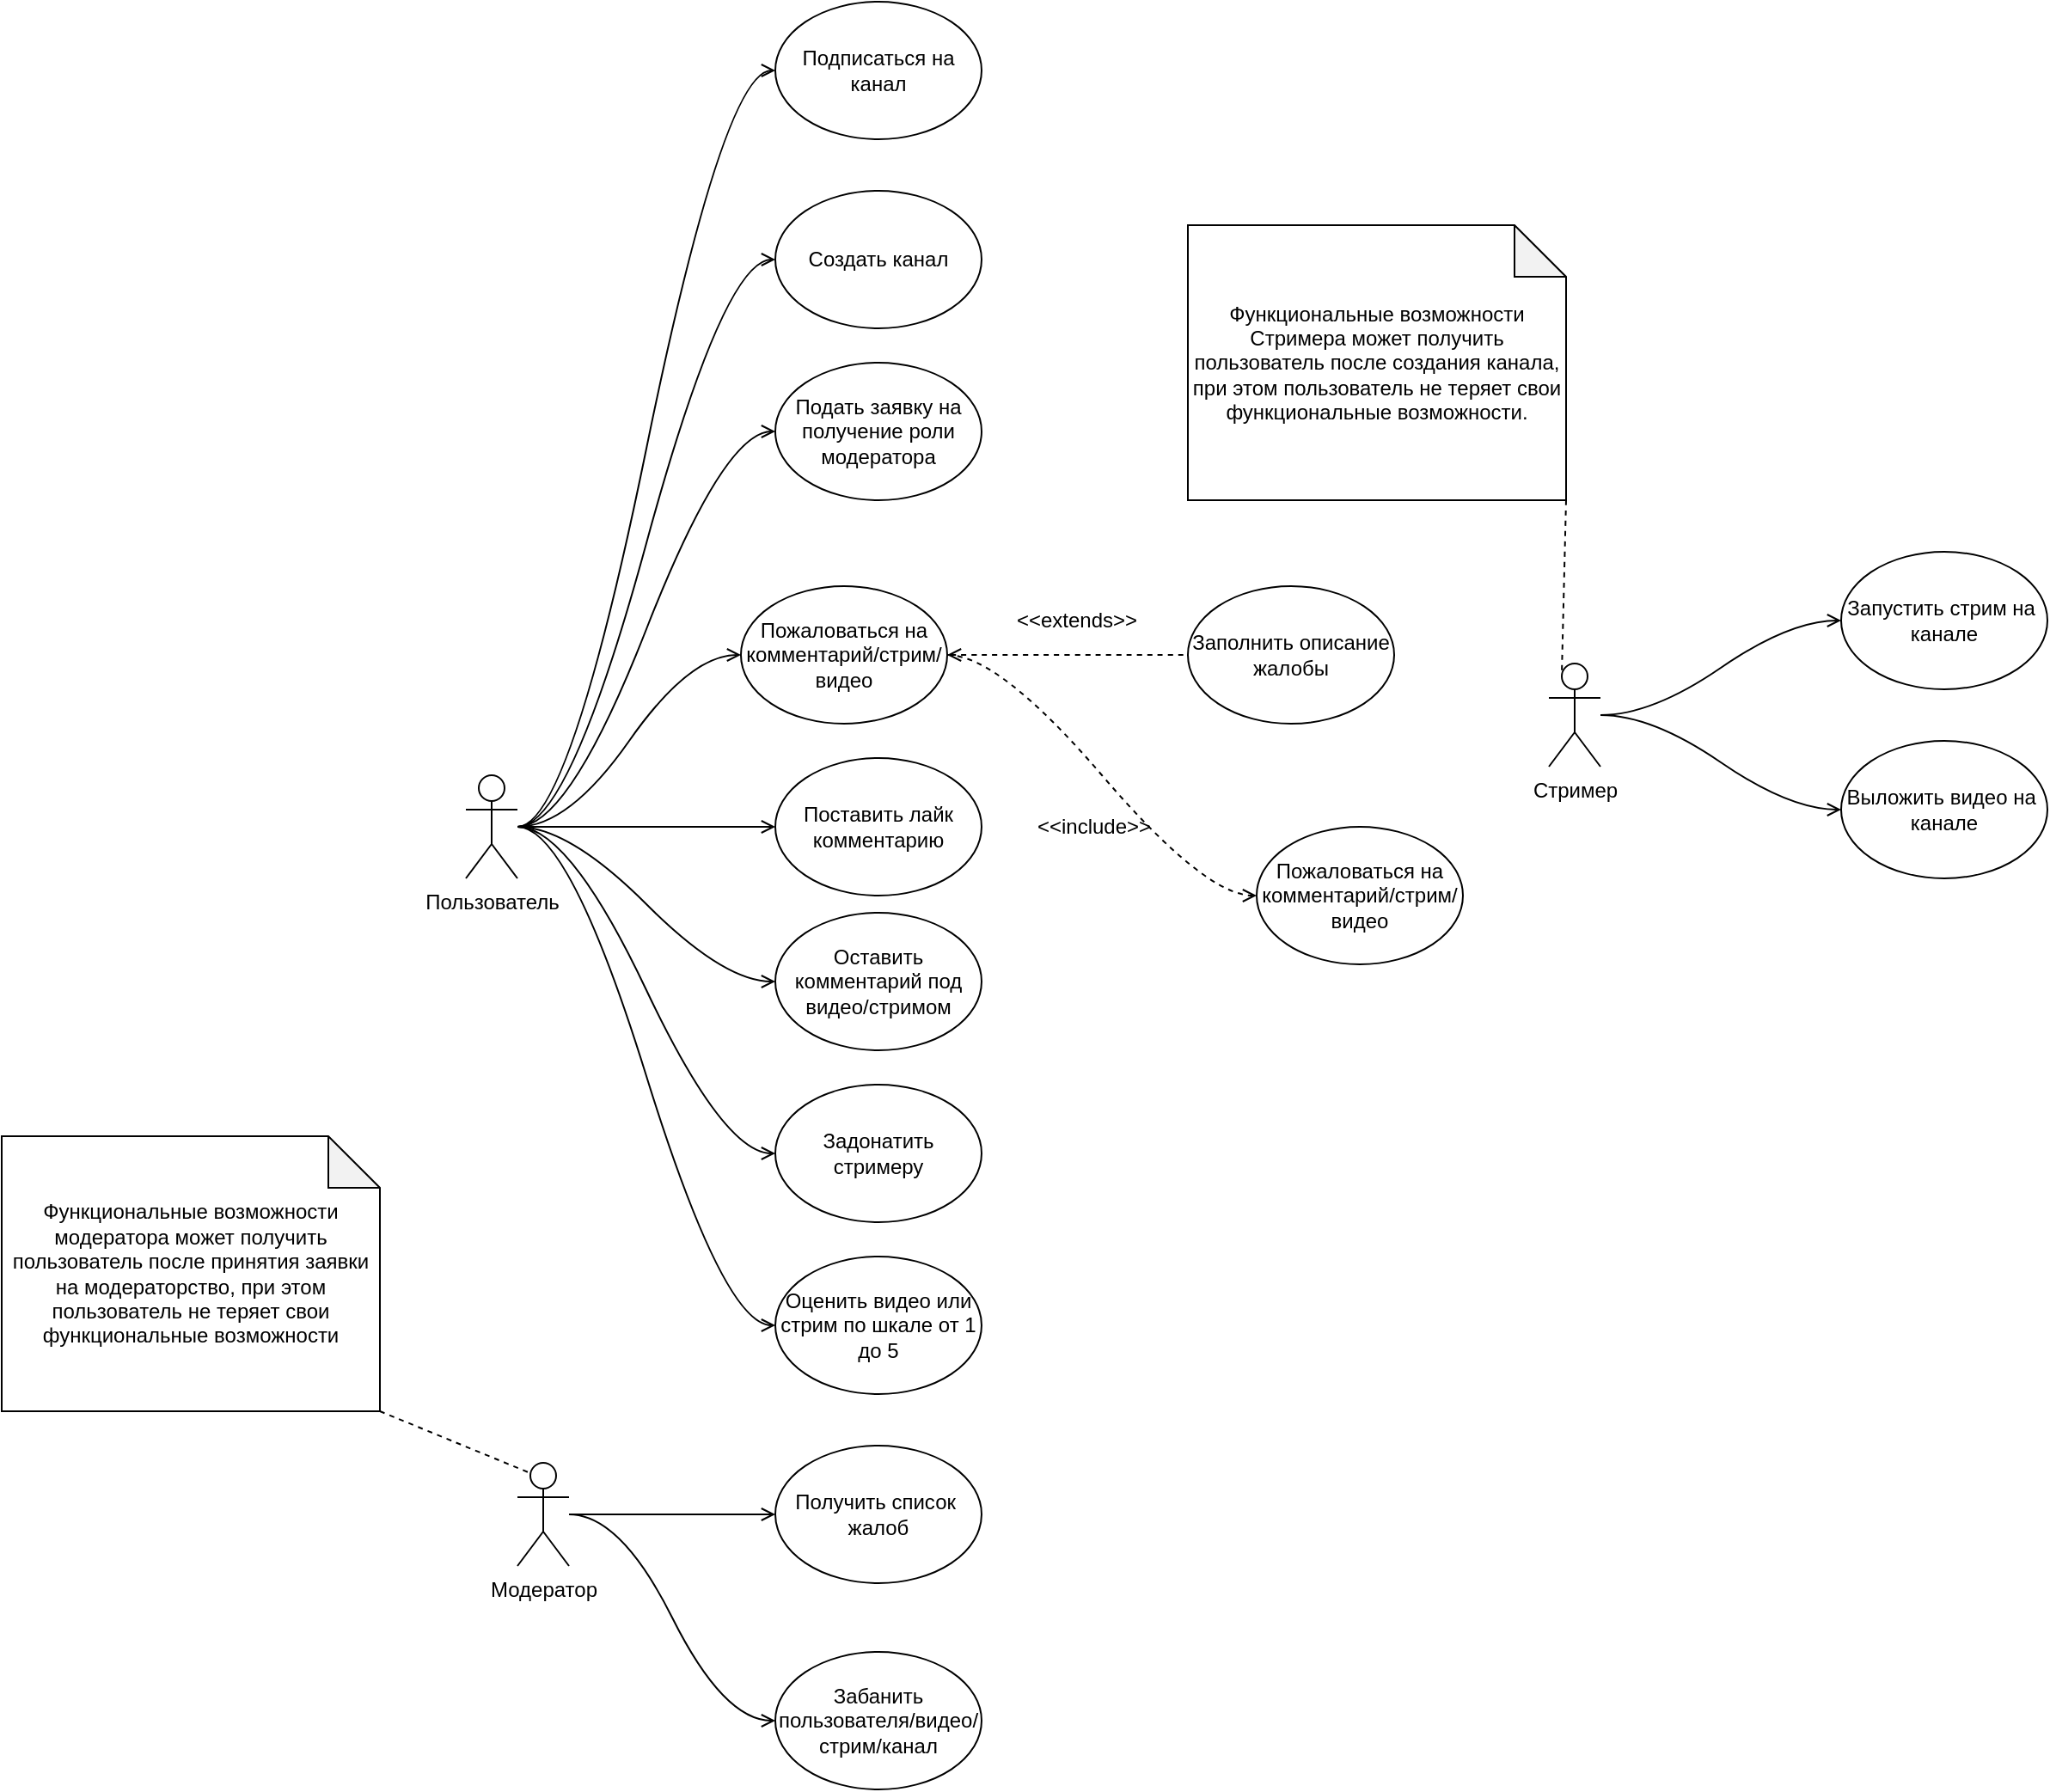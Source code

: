 <mxfile version="16.6.1" type="github">
  <diagram id="3b7zyBsEo7-Uq_8gr8gD" name="Page-1">
    <mxGraphModel dx="2035" dy="1735" grid="1" gridSize="10" guides="1" tooltips="1" connect="1" arrows="1" fold="1" page="1" pageScale="1" pageWidth="850" pageHeight="1100" math="0" shadow="0">
      <root>
        <mxCell id="0" />
        <mxCell id="1" parent="0" />
        <mxCell id="tC24F0ibOgKhYHNWl2Ua-15" style="edgeStyle=orthogonalEdgeStyle;orthogonalLoop=1;jettySize=auto;html=1;endArrow=open;endFill=0;curved=1;" edge="1" parent="1" source="tC24F0ibOgKhYHNWl2Ua-1" target="tC24F0ibOgKhYHNWl2Ua-10">
          <mxGeometry relative="1" as="geometry" />
        </mxCell>
        <mxCell id="tC24F0ibOgKhYHNWl2Ua-16" style="edgeStyle=entityRelationEdgeStyle;orthogonalLoop=1;jettySize=auto;html=1;entryX=0;entryY=0.5;entryDx=0;entryDy=0;endArrow=open;endFill=0;curved=1;" edge="1" parent="1" target="tC24F0ibOgKhYHNWl2Ua-8">
          <mxGeometry relative="1" as="geometry">
            <mxPoint x="90" y="430" as="sourcePoint" />
          </mxGeometry>
        </mxCell>
        <mxCell id="tC24F0ibOgKhYHNWl2Ua-27" style="edgeStyle=entityRelationEdgeStyle;curved=1;orthogonalLoop=1;jettySize=auto;html=1;endArrow=open;endFill=0;" edge="1" parent="1" source="tC24F0ibOgKhYHNWl2Ua-1" target="tC24F0ibOgKhYHNWl2Ua-11">
          <mxGeometry relative="1" as="geometry" />
        </mxCell>
        <mxCell id="tC24F0ibOgKhYHNWl2Ua-29" style="edgeStyle=entityRelationEdgeStyle;curved=1;orthogonalLoop=1;jettySize=auto;html=1;endArrow=open;endFill=0;" edge="1" parent="1" source="tC24F0ibOgKhYHNWl2Ua-1" target="tC24F0ibOgKhYHNWl2Ua-12">
          <mxGeometry relative="1" as="geometry" />
        </mxCell>
        <mxCell id="tC24F0ibOgKhYHNWl2Ua-30" style="edgeStyle=entityRelationEdgeStyle;curved=1;orthogonalLoop=1;jettySize=auto;html=1;endArrow=open;endFill=0;" edge="1" parent="1" source="tC24F0ibOgKhYHNWl2Ua-1" target="tC24F0ibOgKhYHNWl2Ua-14">
          <mxGeometry relative="1" as="geometry" />
        </mxCell>
        <mxCell id="tC24F0ibOgKhYHNWl2Ua-31" style="edgeStyle=entityRelationEdgeStyle;curved=1;orthogonalLoop=1;jettySize=auto;html=1;endArrow=open;endFill=0;" edge="1" parent="1" source="tC24F0ibOgKhYHNWl2Ua-1" target="tC24F0ibOgKhYHNWl2Ua-4">
          <mxGeometry relative="1" as="geometry" />
        </mxCell>
        <mxCell id="tC24F0ibOgKhYHNWl2Ua-32" style="edgeStyle=entityRelationEdgeStyle;curved=1;orthogonalLoop=1;jettySize=auto;html=1;entryX=0;entryY=0.5;entryDx=0;entryDy=0;endArrow=open;endFill=0;" edge="1" parent="1" source="tC24F0ibOgKhYHNWl2Ua-1" target="tC24F0ibOgKhYHNWl2Ua-5">
          <mxGeometry relative="1" as="geometry" />
        </mxCell>
        <mxCell id="tC24F0ibOgKhYHNWl2Ua-33" style="edgeStyle=entityRelationEdgeStyle;curved=1;orthogonalLoop=1;jettySize=auto;html=1;entryX=0;entryY=0.5;entryDx=0;entryDy=0;endArrow=open;endFill=0;" edge="1" parent="1" source="tC24F0ibOgKhYHNWl2Ua-34" target="tC24F0ibOgKhYHNWl2Ua-7">
          <mxGeometry relative="1" as="geometry" />
        </mxCell>
        <mxCell id="tC24F0ibOgKhYHNWl2Ua-36" style="edgeStyle=entityRelationEdgeStyle;curved=1;orthogonalLoop=1;jettySize=auto;html=1;endArrow=open;endFill=0;" edge="1" parent="1" source="tC24F0ibOgKhYHNWl2Ua-1" target="tC24F0ibOgKhYHNWl2Ua-9">
          <mxGeometry relative="1" as="geometry" />
        </mxCell>
        <mxCell id="tC24F0ibOgKhYHNWl2Ua-1" value="Пользователь" style="shape=umlActor;verticalLabelPosition=bottom;verticalAlign=top;html=1;outlineConnect=0;labelPosition=center;align=center;" vertex="1" parent="1">
          <mxGeometry x="60" y="400" width="30" height="60" as="geometry" />
        </mxCell>
        <mxCell id="tC24F0ibOgKhYHNWl2Ua-4" value="Создать канал" style="ellipse;whiteSpace=wrap;html=1;" vertex="1" parent="1">
          <mxGeometry x="240" y="60" width="120" height="80" as="geometry" />
        </mxCell>
        <mxCell id="tC24F0ibOgKhYHNWl2Ua-5" value="Подписаться на канал" style="ellipse;whiteSpace=wrap;html=1;" vertex="1" parent="1">
          <mxGeometry x="240" y="-50" width="120" height="80" as="geometry" />
        </mxCell>
        <mxCell id="tC24F0ibOgKhYHNWl2Ua-6" value="Выложить видео на&amp;nbsp; канале" style="ellipse;whiteSpace=wrap;html=1;" vertex="1" parent="1">
          <mxGeometry x="860" y="380" width="120" height="80" as="geometry" />
        </mxCell>
        <mxCell id="tC24F0ibOgKhYHNWl2Ua-7" value="Запустить стрим на&amp;nbsp; канале" style="ellipse;whiteSpace=wrap;html=1;" vertex="1" parent="1">
          <mxGeometry x="860" y="270" width="120" height="80" as="geometry" />
        </mxCell>
        <mxCell id="tC24F0ibOgKhYHNWl2Ua-8" value="Оставить комментарий под видео/стримом" style="ellipse;whiteSpace=wrap;html=1;" vertex="1" parent="1">
          <mxGeometry x="240" y="480" width="120" height="80" as="geometry" />
        </mxCell>
        <mxCell id="tC24F0ibOgKhYHNWl2Ua-9" value="Оценить видео или стрим по шкале от 1 до 5" style="ellipse;whiteSpace=wrap;html=1;" vertex="1" parent="1">
          <mxGeometry x="240" y="680" width="120" height="80" as="geometry" />
        </mxCell>
        <mxCell id="tC24F0ibOgKhYHNWl2Ua-10" value="Поставить лайк комментарию" style="ellipse;whiteSpace=wrap;html=1;" vertex="1" parent="1">
          <mxGeometry x="240" y="390" width="120" height="80" as="geometry" />
        </mxCell>
        <mxCell id="tC24F0ibOgKhYHNWl2Ua-41" value="" style="edgeStyle=entityRelationEdgeStyle;curved=1;orthogonalLoop=1;jettySize=auto;html=1;endArrow=none;endFill=0;startArrow=open;startFill=0;dashed=1;" edge="1" parent="1" source="tC24F0ibOgKhYHNWl2Ua-11" target="tC24F0ibOgKhYHNWl2Ua-40">
          <mxGeometry relative="1" as="geometry" />
        </mxCell>
        <mxCell id="tC24F0ibOgKhYHNWl2Ua-47" value="" style="edgeStyle=entityRelationEdgeStyle;curved=1;orthogonalLoop=1;jettySize=auto;html=1;dashed=1;startArrow=none;startFill=0;endArrow=open;endFill=0;" edge="1" parent="1" source="tC24F0ibOgKhYHNWl2Ua-11" target="tC24F0ibOgKhYHNWl2Ua-46">
          <mxGeometry relative="1" as="geometry" />
        </mxCell>
        <mxCell id="tC24F0ibOgKhYHNWl2Ua-11" value="Пожаловаться на комментарий/стрим/видео" style="ellipse;whiteSpace=wrap;html=1;" vertex="1" parent="1">
          <mxGeometry x="220" y="290" width="120" height="80" as="geometry" />
        </mxCell>
        <mxCell id="tC24F0ibOgKhYHNWl2Ua-12" value="Подать заявку на получение роли модератора" style="ellipse;whiteSpace=wrap;html=1;" vertex="1" parent="1">
          <mxGeometry x="240" y="160" width="120" height="80" as="geometry" />
        </mxCell>
        <mxCell id="tC24F0ibOgKhYHNWl2Ua-14" value="Задонатить стримеру" style="ellipse;whiteSpace=wrap;html=1;" vertex="1" parent="1">
          <mxGeometry x="240" y="580" width="120" height="80" as="geometry" />
        </mxCell>
        <mxCell id="tC24F0ibOgKhYHNWl2Ua-20" style="edgeStyle=entityRelationEdgeStyle;curved=1;orthogonalLoop=1;jettySize=auto;html=1;entryX=0;entryY=0.5;entryDx=0;entryDy=0;endArrow=open;endFill=0;" edge="1" parent="1" source="tC24F0ibOgKhYHNWl2Ua-17" target="tC24F0ibOgKhYHNWl2Ua-18">
          <mxGeometry relative="1" as="geometry" />
        </mxCell>
        <mxCell id="tC24F0ibOgKhYHNWl2Ua-23" style="edgeStyle=entityRelationEdgeStyle;curved=1;orthogonalLoop=1;jettySize=auto;html=1;entryX=0;entryY=0.5;entryDx=0;entryDy=0;endArrow=open;endFill=0;" edge="1" parent="1" source="tC24F0ibOgKhYHNWl2Ua-17" target="tC24F0ibOgKhYHNWl2Ua-22">
          <mxGeometry relative="1" as="geometry" />
        </mxCell>
        <mxCell id="tC24F0ibOgKhYHNWl2Ua-17" value="Модератор" style="shape=umlActor;verticalLabelPosition=bottom;verticalAlign=top;html=1;outlineConnect=0;labelPosition=center;align=center;" vertex="1" parent="1">
          <mxGeometry x="90" y="800" width="30" height="60" as="geometry" />
        </mxCell>
        <mxCell id="tC24F0ibOgKhYHNWl2Ua-18" value="Получить список&amp;nbsp; жалоб" style="ellipse;whiteSpace=wrap;html=1;" vertex="1" parent="1">
          <mxGeometry x="240" y="790" width="120" height="80" as="geometry" />
        </mxCell>
        <mxCell id="tC24F0ibOgKhYHNWl2Ua-22" value="Забанить пользователя/видео/стрим/канал" style="ellipse;whiteSpace=wrap;html=1;" vertex="1" parent="1">
          <mxGeometry x="240" y="910" width="120" height="80" as="geometry" />
        </mxCell>
        <mxCell id="tC24F0ibOgKhYHNWl2Ua-25" value="Функциональные возможности модератора может получить пользователь после принятия заявки на модераторство, при этом пользователь не теряет свои функциональные возможности" style="shape=note;whiteSpace=wrap;html=1;backgroundOutline=1;darkOpacity=0.05;" vertex="1" parent="1">
          <mxGeometry x="-210" y="610" width="220" height="160" as="geometry" />
        </mxCell>
        <mxCell id="tC24F0ibOgKhYHNWl2Ua-26" value="" style="endArrow=none;dashed=1;html=1;curved=1;exitX=1;exitY=1;exitDx=0;exitDy=0;exitPerimeter=0;entryX=0.25;entryY=0.1;entryDx=0;entryDy=0;entryPerimeter=0;" edge="1" parent="1" source="tC24F0ibOgKhYHNWl2Ua-25" target="tC24F0ibOgKhYHNWl2Ua-17">
          <mxGeometry width="50" height="50" relative="1" as="geometry">
            <mxPoint x="20" y="780" as="sourcePoint" />
            <mxPoint x="430" y="700" as="targetPoint" />
          </mxGeometry>
        </mxCell>
        <mxCell id="tC24F0ibOgKhYHNWl2Ua-35" style="edgeStyle=entityRelationEdgeStyle;curved=1;orthogonalLoop=1;jettySize=auto;html=1;entryX=0;entryY=0.5;entryDx=0;entryDy=0;endArrow=open;endFill=0;" edge="1" parent="1" source="tC24F0ibOgKhYHNWl2Ua-34" target="tC24F0ibOgKhYHNWl2Ua-6">
          <mxGeometry relative="1" as="geometry" />
        </mxCell>
        <mxCell id="tC24F0ibOgKhYHNWl2Ua-34" value="Стример" style="shape=umlActor;verticalLabelPosition=bottom;verticalAlign=top;html=1;outlineConnect=0;labelPosition=center;align=center;" vertex="1" parent="1">
          <mxGeometry x="690" y="335" width="30" height="60" as="geometry" />
        </mxCell>
        <mxCell id="tC24F0ibOgKhYHNWl2Ua-37" value="Функциональные возможности Стримера может получить пользователь после создания канала, при этом пользователь не теряет свои функциональные возможности." style="shape=note;whiteSpace=wrap;html=1;backgroundOutline=1;darkOpacity=0.05;" vertex="1" parent="1">
          <mxGeometry x="480" y="80" width="220" height="160" as="geometry" />
        </mxCell>
        <mxCell id="tC24F0ibOgKhYHNWl2Ua-38" value="" style="endArrow=none;dashed=1;html=1;curved=1;entryX=0.25;entryY=0.1;entryDx=0;entryDy=0;entryPerimeter=0;exitX=1;exitY=1;exitDx=0;exitDy=0;exitPerimeter=0;" edge="1" parent="1" source="tC24F0ibOgKhYHNWl2Ua-37" target="tC24F0ibOgKhYHNWl2Ua-34">
          <mxGeometry width="50" height="50" relative="1" as="geometry">
            <mxPoint x="710" y="280" as="sourcePoint" />
            <mxPoint x="470" y="350" as="targetPoint" />
          </mxGeometry>
        </mxCell>
        <mxCell id="tC24F0ibOgKhYHNWl2Ua-40" value="Заполнить описание жалобы" style="ellipse;whiteSpace=wrap;html=1;" vertex="1" parent="1">
          <mxGeometry x="480" y="290" width="120" height="80" as="geometry" />
        </mxCell>
        <mxCell id="tC24F0ibOgKhYHNWl2Ua-43" value="&amp;lt;&amp;lt;extends&amp;gt;&amp;gt;" style="text;html=1;align=center;verticalAlign=middle;resizable=0;points=[];autosize=1;strokeColor=none;fillColor=none;" vertex="1" parent="1">
          <mxGeometry x="370" y="300" width="90" height="20" as="geometry" />
        </mxCell>
        <mxCell id="tC24F0ibOgKhYHNWl2Ua-46" value="Пожаловаться на комментарий/стрим/видео" style="ellipse;whiteSpace=wrap;html=1;" vertex="1" parent="1">
          <mxGeometry x="520" y="430" width="120" height="80" as="geometry" />
        </mxCell>
        <mxCell id="tC24F0ibOgKhYHNWl2Ua-48" value="&amp;lt;&amp;lt;include&amp;gt;&amp;gt;" style="text;html=1;align=center;verticalAlign=middle;resizable=0;points=[];autosize=1;strokeColor=none;fillColor=none;" vertex="1" parent="1">
          <mxGeometry x="385" y="420" width="80" height="20" as="geometry" />
        </mxCell>
      </root>
    </mxGraphModel>
  </diagram>
</mxfile>
